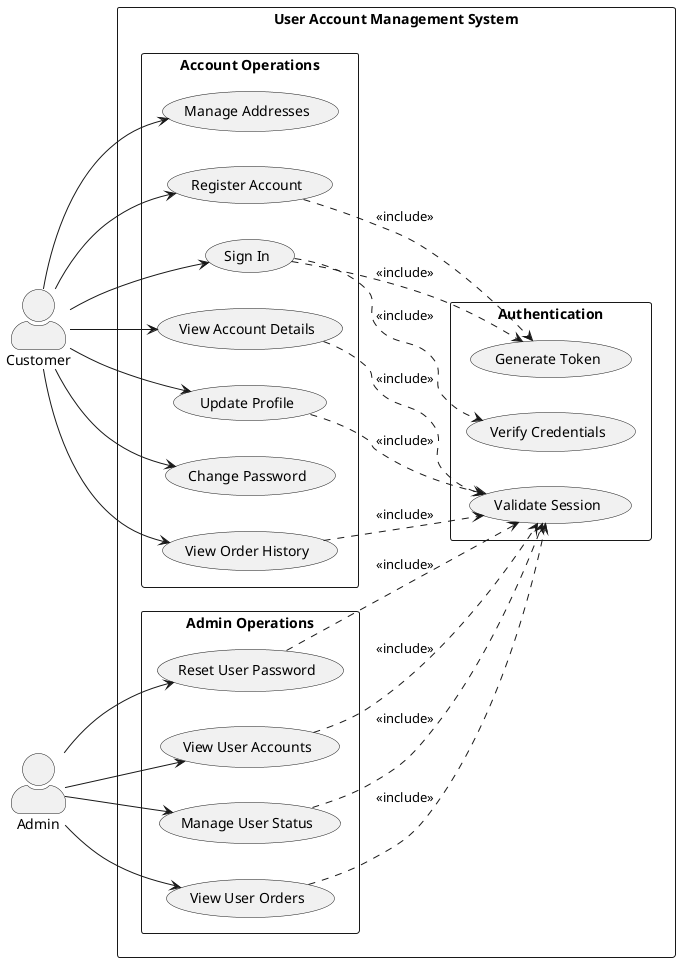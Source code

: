 @startuml User Account Management Use Cases

skinparam actorStyle awesome
skinparam packageStyle rectangle
skinparam usecaseStyle roundedBox

left to right direction

actor Customer as customer
actor "Admin" as admin

rectangle "User Account Management System" {
    package "Account Operations" {
        usecase "Register Account" as register
        usecase "Sign In" as signin
        usecase "View Account Details" as viewAccount
        usecase "Update Profile" as updateProfile
        usecase "Change Password" as changePassword
        usecase "View Order History" as orderHistory
        usecase "Manage Addresses" as addresses
    }

    package "Admin Operations" {
        usecase "View User Accounts" as viewUsers
        usecase "Manage User Status" as manageStatus
        usecase "View User Orders" as viewOrders
        usecase "Reset User Password" as resetPassword
    }

    package "Authentication" {
        usecase "Verify Credentials" as verify
        usecase "Generate Token" as token
        usecase "Validate Session" as session
    }
}

' Customer interactions
customer --> register
customer --> signin
customer --> viewAccount
customer --> updateProfile
customer --> changePassword
customer --> orderHistory
customer --> addresses

' Admin interactions
admin --> viewUsers
admin --> manageStatus
admin --> viewOrders
admin --> resetPassword

' Include relationships
signin ..> verify : <<include>>
signin ..> token : <<include>>
register ..> token : <<include>>
viewAccount ..> session : <<include>>
updateProfile ..> session : <<include>>
orderHistory ..> session : <<include>>

' Admin includes
viewUsers ..> session : <<include>>
manageStatus ..> session : <<include>>
viewOrders ..> session : <<include>>
resetPassword ..> session : <<include>>

' Notes
' note right of register
'   Collects user information:
'   - Email
'   - Password
'   - Name
'   - Phone
'   - Address
' end note

' note right of signin
'   Authenticates user and
'   provides access token
' end note

' note right of session
'   Validates user's
'   authentication status
' end note

@enduml